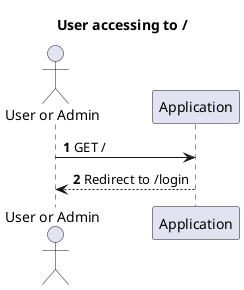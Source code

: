 @startuml
autonumber
title       User accessing to /
actor       "User or Admin"
participant Application

"User or Admin" -> Application: GET /
"User or Admin" <-- Application: Redirect to /login
@enduml
